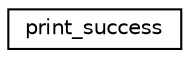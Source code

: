 digraph "Graphical Class Hierarchy"
{
 // LATEX_PDF_SIZE
  edge [fontname="Helvetica",fontsize="10",labelfontname="Helvetica",labelfontsize="10"];
  node [fontname="Helvetica",fontsize="10",shape=record];
  rankdir="LR";
  Node0 [label="print_success",height=0.2,width=0.4,color="black", fillcolor="white", style="filled",URL="$classcom_1_1calculator_1_1app_1_1display_1_1print__success.html",tooltip=" "];
}
